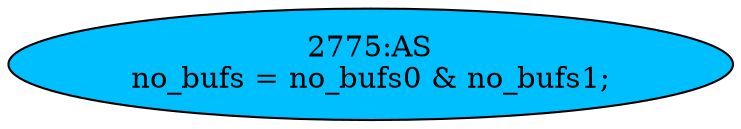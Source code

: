 strict digraph "" {
	node [label="\N"];
	"2775:AS"	 [ast="<pyverilog.vparser.ast.Assign object at 0x7f13b54be490>",
		def_var="['no_bufs']",
		fillcolor=deepskyblue,
		label="2775:AS
no_bufs = no_bufs0 & no_bufs1;",
		statements="[]",
		style=filled,
		typ=Assign,
		use_var="['no_bufs0', 'no_bufs1']"];
}
